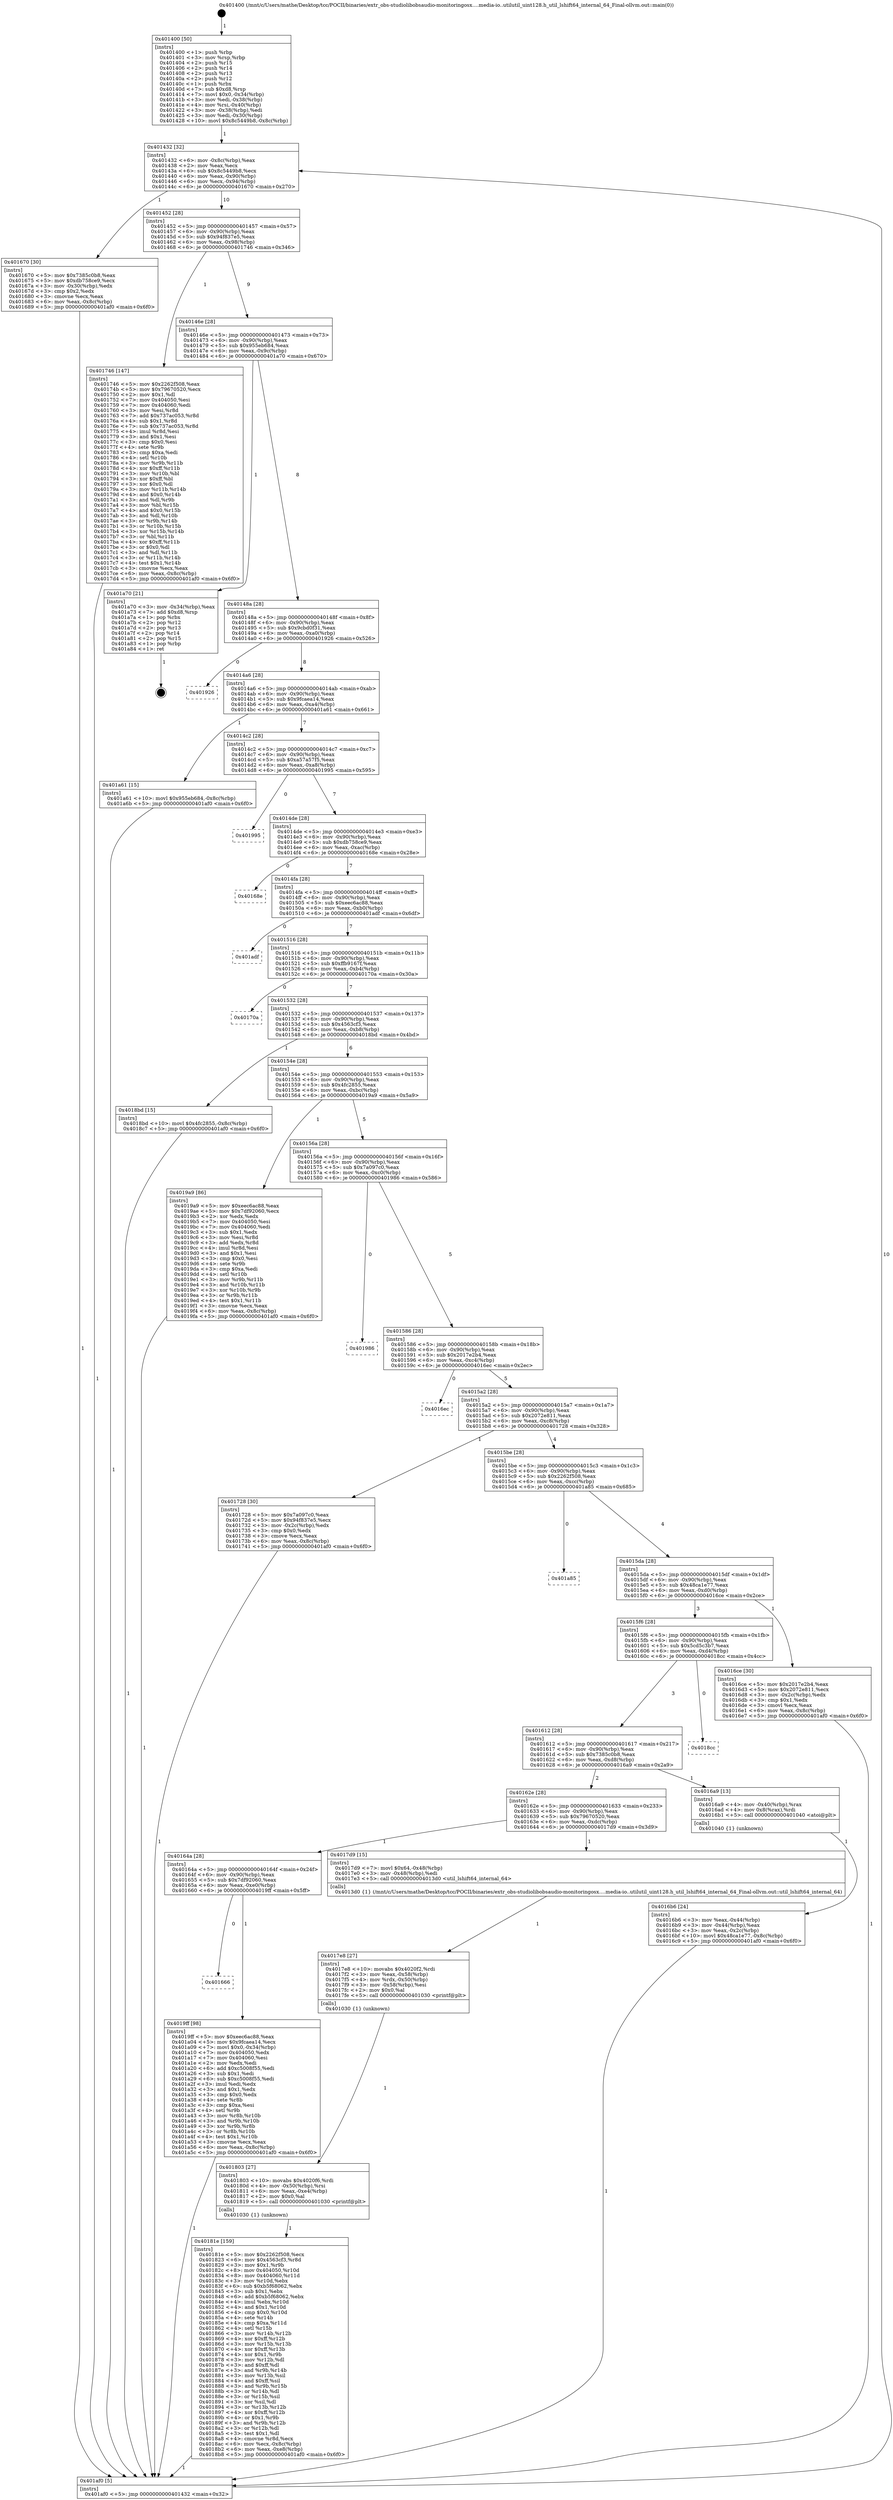 digraph "0x401400" {
  label = "0x401400 (/mnt/c/Users/mathe/Desktop/tcc/POCII/binaries/extr_obs-studiolibobsaudio-monitoringosx....media-io..utilutil_uint128.h_util_lshift64_internal_64_Final-ollvm.out::main(0))"
  labelloc = "t"
  node[shape=record]

  Entry [label="",width=0.3,height=0.3,shape=circle,fillcolor=black,style=filled]
  "0x401432" [label="{
     0x401432 [32]\l
     | [instrs]\l
     &nbsp;&nbsp;0x401432 \<+6\>: mov -0x8c(%rbp),%eax\l
     &nbsp;&nbsp;0x401438 \<+2\>: mov %eax,%ecx\l
     &nbsp;&nbsp;0x40143a \<+6\>: sub $0x8c5449b8,%ecx\l
     &nbsp;&nbsp;0x401440 \<+6\>: mov %eax,-0x90(%rbp)\l
     &nbsp;&nbsp;0x401446 \<+6\>: mov %ecx,-0x94(%rbp)\l
     &nbsp;&nbsp;0x40144c \<+6\>: je 0000000000401670 \<main+0x270\>\l
  }"]
  "0x401670" [label="{
     0x401670 [30]\l
     | [instrs]\l
     &nbsp;&nbsp;0x401670 \<+5\>: mov $0x7385c0b8,%eax\l
     &nbsp;&nbsp;0x401675 \<+5\>: mov $0xdb758ce9,%ecx\l
     &nbsp;&nbsp;0x40167a \<+3\>: mov -0x30(%rbp),%edx\l
     &nbsp;&nbsp;0x40167d \<+3\>: cmp $0x2,%edx\l
     &nbsp;&nbsp;0x401680 \<+3\>: cmovne %ecx,%eax\l
     &nbsp;&nbsp;0x401683 \<+6\>: mov %eax,-0x8c(%rbp)\l
     &nbsp;&nbsp;0x401689 \<+5\>: jmp 0000000000401af0 \<main+0x6f0\>\l
  }"]
  "0x401452" [label="{
     0x401452 [28]\l
     | [instrs]\l
     &nbsp;&nbsp;0x401452 \<+5\>: jmp 0000000000401457 \<main+0x57\>\l
     &nbsp;&nbsp;0x401457 \<+6\>: mov -0x90(%rbp),%eax\l
     &nbsp;&nbsp;0x40145d \<+5\>: sub $0x94f837e5,%eax\l
     &nbsp;&nbsp;0x401462 \<+6\>: mov %eax,-0x98(%rbp)\l
     &nbsp;&nbsp;0x401468 \<+6\>: je 0000000000401746 \<main+0x346\>\l
  }"]
  "0x401af0" [label="{
     0x401af0 [5]\l
     | [instrs]\l
     &nbsp;&nbsp;0x401af0 \<+5\>: jmp 0000000000401432 \<main+0x32\>\l
  }"]
  "0x401400" [label="{
     0x401400 [50]\l
     | [instrs]\l
     &nbsp;&nbsp;0x401400 \<+1\>: push %rbp\l
     &nbsp;&nbsp;0x401401 \<+3\>: mov %rsp,%rbp\l
     &nbsp;&nbsp;0x401404 \<+2\>: push %r15\l
     &nbsp;&nbsp;0x401406 \<+2\>: push %r14\l
     &nbsp;&nbsp;0x401408 \<+2\>: push %r13\l
     &nbsp;&nbsp;0x40140a \<+2\>: push %r12\l
     &nbsp;&nbsp;0x40140c \<+1\>: push %rbx\l
     &nbsp;&nbsp;0x40140d \<+7\>: sub $0xd8,%rsp\l
     &nbsp;&nbsp;0x401414 \<+7\>: movl $0x0,-0x34(%rbp)\l
     &nbsp;&nbsp;0x40141b \<+3\>: mov %edi,-0x38(%rbp)\l
     &nbsp;&nbsp;0x40141e \<+4\>: mov %rsi,-0x40(%rbp)\l
     &nbsp;&nbsp;0x401422 \<+3\>: mov -0x38(%rbp),%edi\l
     &nbsp;&nbsp;0x401425 \<+3\>: mov %edi,-0x30(%rbp)\l
     &nbsp;&nbsp;0x401428 \<+10\>: movl $0x8c5449b8,-0x8c(%rbp)\l
  }"]
  Exit [label="",width=0.3,height=0.3,shape=circle,fillcolor=black,style=filled,peripheries=2]
  "0x401746" [label="{
     0x401746 [147]\l
     | [instrs]\l
     &nbsp;&nbsp;0x401746 \<+5\>: mov $0x2262f508,%eax\l
     &nbsp;&nbsp;0x40174b \<+5\>: mov $0x79670520,%ecx\l
     &nbsp;&nbsp;0x401750 \<+2\>: mov $0x1,%dl\l
     &nbsp;&nbsp;0x401752 \<+7\>: mov 0x404050,%esi\l
     &nbsp;&nbsp;0x401759 \<+7\>: mov 0x404060,%edi\l
     &nbsp;&nbsp;0x401760 \<+3\>: mov %esi,%r8d\l
     &nbsp;&nbsp;0x401763 \<+7\>: add $0x737ac053,%r8d\l
     &nbsp;&nbsp;0x40176a \<+4\>: sub $0x1,%r8d\l
     &nbsp;&nbsp;0x40176e \<+7\>: sub $0x737ac053,%r8d\l
     &nbsp;&nbsp;0x401775 \<+4\>: imul %r8d,%esi\l
     &nbsp;&nbsp;0x401779 \<+3\>: and $0x1,%esi\l
     &nbsp;&nbsp;0x40177c \<+3\>: cmp $0x0,%esi\l
     &nbsp;&nbsp;0x40177f \<+4\>: sete %r9b\l
     &nbsp;&nbsp;0x401783 \<+3\>: cmp $0xa,%edi\l
     &nbsp;&nbsp;0x401786 \<+4\>: setl %r10b\l
     &nbsp;&nbsp;0x40178a \<+3\>: mov %r9b,%r11b\l
     &nbsp;&nbsp;0x40178d \<+4\>: xor $0xff,%r11b\l
     &nbsp;&nbsp;0x401791 \<+3\>: mov %r10b,%bl\l
     &nbsp;&nbsp;0x401794 \<+3\>: xor $0xff,%bl\l
     &nbsp;&nbsp;0x401797 \<+3\>: xor $0x0,%dl\l
     &nbsp;&nbsp;0x40179a \<+3\>: mov %r11b,%r14b\l
     &nbsp;&nbsp;0x40179d \<+4\>: and $0x0,%r14b\l
     &nbsp;&nbsp;0x4017a1 \<+3\>: and %dl,%r9b\l
     &nbsp;&nbsp;0x4017a4 \<+3\>: mov %bl,%r15b\l
     &nbsp;&nbsp;0x4017a7 \<+4\>: and $0x0,%r15b\l
     &nbsp;&nbsp;0x4017ab \<+3\>: and %dl,%r10b\l
     &nbsp;&nbsp;0x4017ae \<+3\>: or %r9b,%r14b\l
     &nbsp;&nbsp;0x4017b1 \<+3\>: or %r10b,%r15b\l
     &nbsp;&nbsp;0x4017b4 \<+3\>: xor %r15b,%r14b\l
     &nbsp;&nbsp;0x4017b7 \<+3\>: or %bl,%r11b\l
     &nbsp;&nbsp;0x4017ba \<+4\>: xor $0xff,%r11b\l
     &nbsp;&nbsp;0x4017be \<+3\>: or $0x0,%dl\l
     &nbsp;&nbsp;0x4017c1 \<+3\>: and %dl,%r11b\l
     &nbsp;&nbsp;0x4017c4 \<+3\>: or %r11b,%r14b\l
     &nbsp;&nbsp;0x4017c7 \<+4\>: test $0x1,%r14b\l
     &nbsp;&nbsp;0x4017cb \<+3\>: cmovne %ecx,%eax\l
     &nbsp;&nbsp;0x4017ce \<+6\>: mov %eax,-0x8c(%rbp)\l
     &nbsp;&nbsp;0x4017d4 \<+5\>: jmp 0000000000401af0 \<main+0x6f0\>\l
  }"]
  "0x40146e" [label="{
     0x40146e [28]\l
     | [instrs]\l
     &nbsp;&nbsp;0x40146e \<+5\>: jmp 0000000000401473 \<main+0x73\>\l
     &nbsp;&nbsp;0x401473 \<+6\>: mov -0x90(%rbp),%eax\l
     &nbsp;&nbsp;0x401479 \<+5\>: sub $0x955eb684,%eax\l
     &nbsp;&nbsp;0x40147e \<+6\>: mov %eax,-0x9c(%rbp)\l
     &nbsp;&nbsp;0x401484 \<+6\>: je 0000000000401a70 \<main+0x670\>\l
  }"]
  "0x401666" [label="{
     0x401666\l
  }", style=dashed]
  "0x401a70" [label="{
     0x401a70 [21]\l
     | [instrs]\l
     &nbsp;&nbsp;0x401a70 \<+3\>: mov -0x34(%rbp),%eax\l
     &nbsp;&nbsp;0x401a73 \<+7\>: add $0xd8,%rsp\l
     &nbsp;&nbsp;0x401a7a \<+1\>: pop %rbx\l
     &nbsp;&nbsp;0x401a7b \<+2\>: pop %r12\l
     &nbsp;&nbsp;0x401a7d \<+2\>: pop %r13\l
     &nbsp;&nbsp;0x401a7f \<+2\>: pop %r14\l
     &nbsp;&nbsp;0x401a81 \<+2\>: pop %r15\l
     &nbsp;&nbsp;0x401a83 \<+1\>: pop %rbp\l
     &nbsp;&nbsp;0x401a84 \<+1\>: ret\l
  }"]
  "0x40148a" [label="{
     0x40148a [28]\l
     | [instrs]\l
     &nbsp;&nbsp;0x40148a \<+5\>: jmp 000000000040148f \<main+0x8f\>\l
     &nbsp;&nbsp;0x40148f \<+6\>: mov -0x90(%rbp),%eax\l
     &nbsp;&nbsp;0x401495 \<+5\>: sub $0x9cbd0f31,%eax\l
     &nbsp;&nbsp;0x40149a \<+6\>: mov %eax,-0xa0(%rbp)\l
     &nbsp;&nbsp;0x4014a0 \<+6\>: je 0000000000401926 \<main+0x526\>\l
  }"]
  "0x4019ff" [label="{
     0x4019ff [98]\l
     | [instrs]\l
     &nbsp;&nbsp;0x4019ff \<+5\>: mov $0xeec6ac88,%eax\l
     &nbsp;&nbsp;0x401a04 \<+5\>: mov $0x9fcaea14,%ecx\l
     &nbsp;&nbsp;0x401a09 \<+7\>: movl $0x0,-0x34(%rbp)\l
     &nbsp;&nbsp;0x401a10 \<+7\>: mov 0x404050,%edx\l
     &nbsp;&nbsp;0x401a17 \<+7\>: mov 0x404060,%esi\l
     &nbsp;&nbsp;0x401a1e \<+2\>: mov %edx,%edi\l
     &nbsp;&nbsp;0x401a20 \<+6\>: add $0xc5008f55,%edi\l
     &nbsp;&nbsp;0x401a26 \<+3\>: sub $0x1,%edi\l
     &nbsp;&nbsp;0x401a29 \<+6\>: sub $0xc5008f55,%edi\l
     &nbsp;&nbsp;0x401a2f \<+3\>: imul %edi,%edx\l
     &nbsp;&nbsp;0x401a32 \<+3\>: and $0x1,%edx\l
     &nbsp;&nbsp;0x401a35 \<+3\>: cmp $0x0,%edx\l
     &nbsp;&nbsp;0x401a38 \<+4\>: sete %r8b\l
     &nbsp;&nbsp;0x401a3c \<+3\>: cmp $0xa,%esi\l
     &nbsp;&nbsp;0x401a3f \<+4\>: setl %r9b\l
     &nbsp;&nbsp;0x401a43 \<+3\>: mov %r8b,%r10b\l
     &nbsp;&nbsp;0x401a46 \<+3\>: and %r9b,%r10b\l
     &nbsp;&nbsp;0x401a49 \<+3\>: xor %r9b,%r8b\l
     &nbsp;&nbsp;0x401a4c \<+3\>: or %r8b,%r10b\l
     &nbsp;&nbsp;0x401a4f \<+4\>: test $0x1,%r10b\l
     &nbsp;&nbsp;0x401a53 \<+3\>: cmovne %ecx,%eax\l
     &nbsp;&nbsp;0x401a56 \<+6\>: mov %eax,-0x8c(%rbp)\l
     &nbsp;&nbsp;0x401a5c \<+5\>: jmp 0000000000401af0 \<main+0x6f0\>\l
  }"]
  "0x401926" [label="{
     0x401926\l
  }", style=dashed]
  "0x4014a6" [label="{
     0x4014a6 [28]\l
     | [instrs]\l
     &nbsp;&nbsp;0x4014a6 \<+5\>: jmp 00000000004014ab \<main+0xab\>\l
     &nbsp;&nbsp;0x4014ab \<+6\>: mov -0x90(%rbp),%eax\l
     &nbsp;&nbsp;0x4014b1 \<+5\>: sub $0x9fcaea14,%eax\l
     &nbsp;&nbsp;0x4014b6 \<+6\>: mov %eax,-0xa4(%rbp)\l
     &nbsp;&nbsp;0x4014bc \<+6\>: je 0000000000401a61 \<main+0x661\>\l
  }"]
  "0x40181e" [label="{
     0x40181e [159]\l
     | [instrs]\l
     &nbsp;&nbsp;0x40181e \<+5\>: mov $0x2262f508,%ecx\l
     &nbsp;&nbsp;0x401823 \<+6\>: mov $0x4563cf3,%r8d\l
     &nbsp;&nbsp;0x401829 \<+3\>: mov $0x1,%r9b\l
     &nbsp;&nbsp;0x40182c \<+8\>: mov 0x404050,%r10d\l
     &nbsp;&nbsp;0x401834 \<+8\>: mov 0x404060,%r11d\l
     &nbsp;&nbsp;0x40183c \<+3\>: mov %r10d,%ebx\l
     &nbsp;&nbsp;0x40183f \<+6\>: sub $0xb5f68062,%ebx\l
     &nbsp;&nbsp;0x401845 \<+3\>: sub $0x1,%ebx\l
     &nbsp;&nbsp;0x401848 \<+6\>: add $0xb5f68062,%ebx\l
     &nbsp;&nbsp;0x40184e \<+4\>: imul %ebx,%r10d\l
     &nbsp;&nbsp;0x401852 \<+4\>: and $0x1,%r10d\l
     &nbsp;&nbsp;0x401856 \<+4\>: cmp $0x0,%r10d\l
     &nbsp;&nbsp;0x40185a \<+4\>: sete %r14b\l
     &nbsp;&nbsp;0x40185e \<+4\>: cmp $0xa,%r11d\l
     &nbsp;&nbsp;0x401862 \<+4\>: setl %r15b\l
     &nbsp;&nbsp;0x401866 \<+3\>: mov %r14b,%r12b\l
     &nbsp;&nbsp;0x401869 \<+4\>: xor $0xff,%r12b\l
     &nbsp;&nbsp;0x40186d \<+3\>: mov %r15b,%r13b\l
     &nbsp;&nbsp;0x401870 \<+4\>: xor $0xff,%r13b\l
     &nbsp;&nbsp;0x401874 \<+4\>: xor $0x1,%r9b\l
     &nbsp;&nbsp;0x401878 \<+3\>: mov %r12b,%dl\l
     &nbsp;&nbsp;0x40187b \<+3\>: and $0xff,%dl\l
     &nbsp;&nbsp;0x40187e \<+3\>: and %r9b,%r14b\l
     &nbsp;&nbsp;0x401881 \<+3\>: mov %r13b,%sil\l
     &nbsp;&nbsp;0x401884 \<+4\>: and $0xff,%sil\l
     &nbsp;&nbsp;0x401888 \<+3\>: and %r9b,%r15b\l
     &nbsp;&nbsp;0x40188b \<+3\>: or %r14b,%dl\l
     &nbsp;&nbsp;0x40188e \<+3\>: or %r15b,%sil\l
     &nbsp;&nbsp;0x401891 \<+3\>: xor %sil,%dl\l
     &nbsp;&nbsp;0x401894 \<+3\>: or %r13b,%r12b\l
     &nbsp;&nbsp;0x401897 \<+4\>: xor $0xff,%r12b\l
     &nbsp;&nbsp;0x40189b \<+4\>: or $0x1,%r9b\l
     &nbsp;&nbsp;0x40189f \<+3\>: and %r9b,%r12b\l
     &nbsp;&nbsp;0x4018a2 \<+3\>: or %r12b,%dl\l
     &nbsp;&nbsp;0x4018a5 \<+3\>: test $0x1,%dl\l
     &nbsp;&nbsp;0x4018a8 \<+4\>: cmovne %r8d,%ecx\l
     &nbsp;&nbsp;0x4018ac \<+6\>: mov %ecx,-0x8c(%rbp)\l
     &nbsp;&nbsp;0x4018b2 \<+6\>: mov %eax,-0xe8(%rbp)\l
     &nbsp;&nbsp;0x4018b8 \<+5\>: jmp 0000000000401af0 \<main+0x6f0\>\l
  }"]
  "0x401a61" [label="{
     0x401a61 [15]\l
     | [instrs]\l
     &nbsp;&nbsp;0x401a61 \<+10\>: movl $0x955eb684,-0x8c(%rbp)\l
     &nbsp;&nbsp;0x401a6b \<+5\>: jmp 0000000000401af0 \<main+0x6f0\>\l
  }"]
  "0x4014c2" [label="{
     0x4014c2 [28]\l
     | [instrs]\l
     &nbsp;&nbsp;0x4014c2 \<+5\>: jmp 00000000004014c7 \<main+0xc7\>\l
     &nbsp;&nbsp;0x4014c7 \<+6\>: mov -0x90(%rbp),%eax\l
     &nbsp;&nbsp;0x4014cd \<+5\>: sub $0xa57a57f5,%eax\l
     &nbsp;&nbsp;0x4014d2 \<+6\>: mov %eax,-0xa8(%rbp)\l
     &nbsp;&nbsp;0x4014d8 \<+6\>: je 0000000000401995 \<main+0x595\>\l
  }"]
  "0x401803" [label="{
     0x401803 [27]\l
     | [instrs]\l
     &nbsp;&nbsp;0x401803 \<+10\>: movabs $0x4020f6,%rdi\l
     &nbsp;&nbsp;0x40180d \<+4\>: mov -0x50(%rbp),%rsi\l
     &nbsp;&nbsp;0x401811 \<+6\>: mov %eax,-0xe4(%rbp)\l
     &nbsp;&nbsp;0x401817 \<+2\>: mov $0x0,%al\l
     &nbsp;&nbsp;0x401819 \<+5\>: call 0000000000401030 \<printf@plt\>\l
     | [calls]\l
     &nbsp;&nbsp;0x401030 \{1\} (unknown)\l
  }"]
  "0x401995" [label="{
     0x401995\l
  }", style=dashed]
  "0x4014de" [label="{
     0x4014de [28]\l
     | [instrs]\l
     &nbsp;&nbsp;0x4014de \<+5\>: jmp 00000000004014e3 \<main+0xe3\>\l
     &nbsp;&nbsp;0x4014e3 \<+6\>: mov -0x90(%rbp),%eax\l
     &nbsp;&nbsp;0x4014e9 \<+5\>: sub $0xdb758ce9,%eax\l
     &nbsp;&nbsp;0x4014ee \<+6\>: mov %eax,-0xac(%rbp)\l
     &nbsp;&nbsp;0x4014f4 \<+6\>: je 000000000040168e \<main+0x28e\>\l
  }"]
  "0x4017e8" [label="{
     0x4017e8 [27]\l
     | [instrs]\l
     &nbsp;&nbsp;0x4017e8 \<+10\>: movabs $0x4020f2,%rdi\l
     &nbsp;&nbsp;0x4017f2 \<+3\>: mov %eax,-0x58(%rbp)\l
     &nbsp;&nbsp;0x4017f5 \<+4\>: mov %rdx,-0x50(%rbp)\l
     &nbsp;&nbsp;0x4017f9 \<+3\>: mov -0x58(%rbp),%esi\l
     &nbsp;&nbsp;0x4017fc \<+2\>: mov $0x0,%al\l
     &nbsp;&nbsp;0x4017fe \<+5\>: call 0000000000401030 \<printf@plt\>\l
     | [calls]\l
     &nbsp;&nbsp;0x401030 \{1\} (unknown)\l
  }"]
  "0x40168e" [label="{
     0x40168e\l
  }", style=dashed]
  "0x4014fa" [label="{
     0x4014fa [28]\l
     | [instrs]\l
     &nbsp;&nbsp;0x4014fa \<+5\>: jmp 00000000004014ff \<main+0xff\>\l
     &nbsp;&nbsp;0x4014ff \<+6\>: mov -0x90(%rbp),%eax\l
     &nbsp;&nbsp;0x401505 \<+5\>: sub $0xeec6ac88,%eax\l
     &nbsp;&nbsp;0x40150a \<+6\>: mov %eax,-0xb0(%rbp)\l
     &nbsp;&nbsp;0x401510 \<+6\>: je 0000000000401adf \<main+0x6df\>\l
  }"]
  "0x40164a" [label="{
     0x40164a [28]\l
     | [instrs]\l
     &nbsp;&nbsp;0x40164a \<+5\>: jmp 000000000040164f \<main+0x24f\>\l
     &nbsp;&nbsp;0x40164f \<+6\>: mov -0x90(%rbp),%eax\l
     &nbsp;&nbsp;0x401655 \<+5\>: sub $0x7df92060,%eax\l
     &nbsp;&nbsp;0x40165a \<+6\>: mov %eax,-0xe0(%rbp)\l
     &nbsp;&nbsp;0x401660 \<+6\>: je 00000000004019ff \<main+0x5ff\>\l
  }"]
  "0x401adf" [label="{
     0x401adf\l
  }", style=dashed]
  "0x401516" [label="{
     0x401516 [28]\l
     | [instrs]\l
     &nbsp;&nbsp;0x401516 \<+5\>: jmp 000000000040151b \<main+0x11b\>\l
     &nbsp;&nbsp;0x40151b \<+6\>: mov -0x90(%rbp),%eax\l
     &nbsp;&nbsp;0x401521 \<+5\>: sub $0xffb9167f,%eax\l
     &nbsp;&nbsp;0x401526 \<+6\>: mov %eax,-0xb4(%rbp)\l
     &nbsp;&nbsp;0x40152c \<+6\>: je 000000000040170a \<main+0x30a\>\l
  }"]
  "0x4017d9" [label="{
     0x4017d9 [15]\l
     | [instrs]\l
     &nbsp;&nbsp;0x4017d9 \<+7\>: movl $0x64,-0x48(%rbp)\l
     &nbsp;&nbsp;0x4017e0 \<+3\>: mov -0x48(%rbp),%edi\l
     &nbsp;&nbsp;0x4017e3 \<+5\>: call 00000000004013d0 \<util_lshift64_internal_64\>\l
     | [calls]\l
     &nbsp;&nbsp;0x4013d0 \{1\} (/mnt/c/Users/mathe/Desktop/tcc/POCII/binaries/extr_obs-studiolibobsaudio-monitoringosx....media-io..utilutil_uint128.h_util_lshift64_internal_64_Final-ollvm.out::util_lshift64_internal_64)\l
  }"]
  "0x40170a" [label="{
     0x40170a\l
  }", style=dashed]
  "0x401532" [label="{
     0x401532 [28]\l
     | [instrs]\l
     &nbsp;&nbsp;0x401532 \<+5\>: jmp 0000000000401537 \<main+0x137\>\l
     &nbsp;&nbsp;0x401537 \<+6\>: mov -0x90(%rbp),%eax\l
     &nbsp;&nbsp;0x40153d \<+5\>: sub $0x4563cf3,%eax\l
     &nbsp;&nbsp;0x401542 \<+6\>: mov %eax,-0xb8(%rbp)\l
     &nbsp;&nbsp;0x401548 \<+6\>: je 00000000004018bd \<main+0x4bd\>\l
  }"]
  "0x4016b6" [label="{
     0x4016b6 [24]\l
     | [instrs]\l
     &nbsp;&nbsp;0x4016b6 \<+3\>: mov %eax,-0x44(%rbp)\l
     &nbsp;&nbsp;0x4016b9 \<+3\>: mov -0x44(%rbp),%eax\l
     &nbsp;&nbsp;0x4016bc \<+3\>: mov %eax,-0x2c(%rbp)\l
     &nbsp;&nbsp;0x4016bf \<+10\>: movl $0x48ca1e77,-0x8c(%rbp)\l
     &nbsp;&nbsp;0x4016c9 \<+5\>: jmp 0000000000401af0 \<main+0x6f0\>\l
  }"]
  "0x4018bd" [label="{
     0x4018bd [15]\l
     | [instrs]\l
     &nbsp;&nbsp;0x4018bd \<+10\>: movl $0x4fc2855,-0x8c(%rbp)\l
     &nbsp;&nbsp;0x4018c7 \<+5\>: jmp 0000000000401af0 \<main+0x6f0\>\l
  }"]
  "0x40154e" [label="{
     0x40154e [28]\l
     | [instrs]\l
     &nbsp;&nbsp;0x40154e \<+5\>: jmp 0000000000401553 \<main+0x153\>\l
     &nbsp;&nbsp;0x401553 \<+6\>: mov -0x90(%rbp),%eax\l
     &nbsp;&nbsp;0x401559 \<+5\>: sub $0x4fc2855,%eax\l
     &nbsp;&nbsp;0x40155e \<+6\>: mov %eax,-0xbc(%rbp)\l
     &nbsp;&nbsp;0x401564 \<+6\>: je 00000000004019a9 \<main+0x5a9\>\l
  }"]
  "0x40162e" [label="{
     0x40162e [28]\l
     | [instrs]\l
     &nbsp;&nbsp;0x40162e \<+5\>: jmp 0000000000401633 \<main+0x233\>\l
     &nbsp;&nbsp;0x401633 \<+6\>: mov -0x90(%rbp),%eax\l
     &nbsp;&nbsp;0x401639 \<+5\>: sub $0x79670520,%eax\l
     &nbsp;&nbsp;0x40163e \<+6\>: mov %eax,-0xdc(%rbp)\l
     &nbsp;&nbsp;0x401644 \<+6\>: je 00000000004017d9 \<main+0x3d9\>\l
  }"]
  "0x4019a9" [label="{
     0x4019a9 [86]\l
     | [instrs]\l
     &nbsp;&nbsp;0x4019a9 \<+5\>: mov $0xeec6ac88,%eax\l
     &nbsp;&nbsp;0x4019ae \<+5\>: mov $0x7df92060,%ecx\l
     &nbsp;&nbsp;0x4019b3 \<+2\>: xor %edx,%edx\l
     &nbsp;&nbsp;0x4019b5 \<+7\>: mov 0x404050,%esi\l
     &nbsp;&nbsp;0x4019bc \<+7\>: mov 0x404060,%edi\l
     &nbsp;&nbsp;0x4019c3 \<+3\>: sub $0x1,%edx\l
     &nbsp;&nbsp;0x4019c6 \<+3\>: mov %esi,%r8d\l
     &nbsp;&nbsp;0x4019c9 \<+3\>: add %edx,%r8d\l
     &nbsp;&nbsp;0x4019cc \<+4\>: imul %r8d,%esi\l
     &nbsp;&nbsp;0x4019d0 \<+3\>: and $0x1,%esi\l
     &nbsp;&nbsp;0x4019d3 \<+3\>: cmp $0x0,%esi\l
     &nbsp;&nbsp;0x4019d6 \<+4\>: sete %r9b\l
     &nbsp;&nbsp;0x4019da \<+3\>: cmp $0xa,%edi\l
     &nbsp;&nbsp;0x4019dd \<+4\>: setl %r10b\l
     &nbsp;&nbsp;0x4019e1 \<+3\>: mov %r9b,%r11b\l
     &nbsp;&nbsp;0x4019e4 \<+3\>: and %r10b,%r11b\l
     &nbsp;&nbsp;0x4019e7 \<+3\>: xor %r10b,%r9b\l
     &nbsp;&nbsp;0x4019ea \<+3\>: or %r9b,%r11b\l
     &nbsp;&nbsp;0x4019ed \<+4\>: test $0x1,%r11b\l
     &nbsp;&nbsp;0x4019f1 \<+3\>: cmovne %ecx,%eax\l
     &nbsp;&nbsp;0x4019f4 \<+6\>: mov %eax,-0x8c(%rbp)\l
     &nbsp;&nbsp;0x4019fa \<+5\>: jmp 0000000000401af0 \<main+0x6f0\>\l
  }"]
  "0x40156a" [label="{
     0x40156a [28]\l
     | [instrs]\l
     &nbsp;&nbsp;0x40156a \<+5\>: jmp 000000000040156f \<main+0x16f\>\l
     &nbsp;&nbsp;0x40156f \<+6\>: mov -0x90(%rbp),%eax\l
     &nbsp;&nbsp;0x401575 \<+5\>: sub $0x7a097c0,%eax\l
     &nbsp;&nbsp;0x40157a \<+6\>: mov %eax,-0xc0(%rbp)\l
     &nbsp;&nbsp;0x401580 \<+6\>: je 0000000000401986 \<main+0x586\>\l
  }"]
  "0x4016a9" [label="{
     0x4016a9 [13]\l
     | [instrs]\l
     &nbsp;&nbsp;0x4016a9 \<+4\>: mov -0x40(%rbp),%rax\l
     &nbsp;&nbsp;0x4016ad \<+4\>: mov 0x8(%rax),%rdi\l
     &nbsp;&nbsp;0x4016b1 \<+5\>: call 0000000000401040 \<atoi@plt\>\l
     | [calls]\l
     &nbsp;&nbsp;0x401040 \{1\} (unknown)\l
  }"]
  "0x401986" [label="{
     0x401986\l
  }", style=dashed]
  "0x401586" [label="{
     0x401586 [28]\l
     | [instrs]\l
     &nbsp;&nbsp;0x401586 \<+5\>: jmp 000000000040158b \<main+0x18b\>\l
     &nbsp;&nbsp;0x40158b \<+6\>: mov -0x90(%rbp),%eax\l
     &nbsp;&nbsp;0x401591 \<+5\>: sub $0x2017e2b4,%eax\l
     &nbsp;&nbsp;0x401596 \<+6\>: mov %eax,-0xc4(%rbp)\l
     &nbsp;&nbsp;0x40159c \<+6\>: je 00000000004016ec \<main+0x2ec\>\l
  }"]
  "0x401612" [label="{
     0x401612 [28]\l
     | [instrs]\l
     &nbsp;&nbsp;0x401612 \<+5\>: jmp 0000000000401617 \<main+0x217\>\l
     &nbsp;&nbsp;0x401617 \<+6\>: mov -0x90(%rbp),%eax\l
     &nbsp;&nbsp;0x40161d \<+5\>: sub $0x7385c0b8,%eax\l
     &nbsp;&nbsp;0x401622 \<+6\>: mov %eax,-0xd8(%rbp)\l
     &nbsp;&nbsp;0x401628 \<+6\>: je 00000000004016a9 \<main+0x2a9\>\l
  }"]
  "0x4016ec" [label="{
     0x4016ec\l
  }", style=dashed]
  "0x4015a2" [label="{
     0x4015a2 [28]\l
     | [instrs]\l
     &nbsp;&nbsp;0x4015a2 \<+5\>: jmp 00000000004015a7 \<main+0x1a7\>\l
     &nbsp;&nbsp;0x4015a7 \<+6\>: mov -0x90(%rbp),%eax\l
     &nbsp;&nbsp;0x4015ad \<+5\>: sub $0x2072e811,%eax\l
     &nbsp;&nbsp;0x4015b2 \<+6\>: mov %eax,-0xc8(%rbp)\l
     &nbsp;&nbsp;0x4015b8 \<+6\>: je 0000000000401728 \<main+0x328\>\l
  }"]
  "0x4018cc" [label="{
     0x4018cc\l
  }", style=dashed]
  "0x401728" [label="{
     0x401728 [30]\l
     | [instrs]\l
     &nbsp;&nbsp;0x401728 \<+5\>: mov $0x7a097c0,%eax\l
     &nbsp;&nbsp;0x40172d \<+5\>: mov $0x94f837e5,%ecx\l
     &nbsp;&nbsp;0x401732 \<+3\>: mov -0x2c(%rbp),%edx\l
     &nbsp;&nbsp;0x401735 \<+3\>: cmp $0x0,%edx\l
     &nbsp;&nbsp;0x401738 \<+3\>: cmove %ecx,%eax\l
     &nbsp;&nbsp;0x40173b \<+6\>: mov %eax,-0x8c(%rbp)\l
     &nbsp;&nbsp;0x401741 \<+5\>: jmp 0000000000401af0 \<main+0x6f0\>\l
  }"]
  "0x4015be" [label="{
     0x4015be [28]\l
     | [instrs]\l
     &nbsp;&nbsp;0x4015be \<+5\>: jmp 00000000004015c3 \<main+0x1c3\>\l
     &nbsp;&nbsp;0x4015c3 \<+6\>: mov -0x90(%rbp),%eax\l
     &nbsp;&nbsp;0x4015c9 \<+5\>: sub $0x2262f508,%eax\l
     &nbsp;&nbsp;0x4015ce \<+6\>: mov %eax,-0xcc(%rbp)\l
     &nbsp;&nbsp;0x4015d4 \<+6\>: je 0000000000401a85 \<main+0x685\>\l
  }"]
  "0x4015f6" [label="{
     0x4015f6 [28]\l
     | [instrs]\l
     &nbsp;&nbsp;0x4015f6 \<+5\>: jmp 00000000004015fb \<main+0x1fb\>\l
     &nbsp;&nbsp;0x4015fb \<+6\>: mov -0x90(%rbp),%eax\l
     &nbsp;&nbsp;0x401601 \<+5\>: sub $0x5cd5c3b7,%eax\l
     &nbsp;&nbsp;0x401606 \<+6\>: mov %eax,-0xd4(%rbp)\l
     &nbsp;&nbsp;0x40160c \<+6\>: je 00000000004018cc \<main+0x4cc\>\l
  }"]
  "0x401a85" [label="{
     0x401a85\l
  }", style=dashed]
  "0x4015da" [label="{
     0x4015da [28]\l
     | [instrs]\l
     &nbsp;&nbsp;0x4015da \<+5\>: jmp 00000000004015df \<main+0x1df\>\l
     &nbsp;&nbsp;0x4015df \<+6\>: mov -0x90(%rbp),%eax\l
     &nbsp;&nbsp;0x4015e5 \<+5\>: sub $0x48ca1e77,%eax\l
     &nbsp;&nbsp;0x4015ea \<+6\>: mov %eax,-0xd0(%rbp)\l
     &nbsp;&nbsp;0x4015f0 \<+6\>: je 00000000004016ce \<main+0x2ce\>\l
  }"]
  "0x4016ce" [label="{
     0x4016ce [30]\l
     | [instrs]\l
     &nbsp;&nbsp;0x4016ce \<+5\>: mov $0x2017e2b4,%eax\l
     &nbsp;&nbsp;0x4016d3 \<+5\>: mov $0x2072e811,%ecx\l
     &nbsp;&nbsp;0x4016d8 \<+3\>: mov -0x2c(%rbp),%edx\l
     &nbsp;&nbsp;0x4016db \<+3\>: cmp $0x1,%edx\l
     &nbsp;&nbsp;0x4016de \<+3\>: cmovl %ecx,%eax\l
     &nbsp;&nbsp;0x4016e1 \<+6\>: mov %eax,-0x8c(%rbp)\l
     &nbsp;&nbsp;0x4016e7 \<+5\>: jmp 0000000000401af0 \<main+0x6f0\>\l
  }"]
  Entry -> "0x401400" [label=" 1"]
  "0x401432" -> "0x401670" [label=" 1"]
  "0x401432" -> "0x401452" [label=" 10"]
  "0x401670" -> "0x401af0" [label=" 1"]
  "0x401400" -> "0x401432" [label=" 1"]
  "0x401af0" -> "0x401432" [label=" 10"]
  "0x401a70" -> Exit [label=" 1"]
  "0x401452" -> "0x401746" [label=" 1"]
  "0x401452" -> "0x40146e" [label=" 9"]
  "0x401a61" -> "0x401af0" [label=" 1"]
  "0x40146e" -> "0x401a70" [label=" 1"]
  "0x40146e" -> "0x40148a" [label=" 8"]
  "0x4019ff" -> "0x401af0" [label=" 1"]
  "0x40148a" -> "0x401926" [label=" 0"]
  "0x40148a" -> "0x4014a6" [label=" 8"]
  "0x40164a" -> "0x401666" [label=" 0"]
  "0x4014a6" -> "0x401a61" [label=" 1"]
  "0x4014a6" -> "0x4014c2" [label=" 7"]
  "0x40164a" -> "0x4019ff" [label=" 1"]
  "0x4014c2" -> "0x401995" [label=" 0"]
  "0x4014c2" -> "0x4014de" [label=" 7"]
  "0x4019a9" -> "0x401af0" [label=" 1"]
  "0x4014de" -> "0x40168e" [label=" 0"]
  "0x4014de" -> "0x4014fa" [label=" 7"]
  "0x4018bd" -> "0x401af0" [label=" 1"]
  "0x4014fa" -> "0x401adf" [label=" 0"]
  "0x4014fa" -> "0x401516" [label=" 7"]
  "0x40181e" -> "0x401af0" [label=" 1"]
  "0x401516" -> "0x40170a" [label=" 0"]
  "0x401516" -> "0x401532" [label=" 7"]
  "0x401803" -> "0x40181e" [label=" 1"]
  "0x401532" -> "0x4018bd" [label=" 1"]
  "0x401532" -> "0x40154e" [label=" 6"]
  "0x4017d9" -> "0x4017e8" [label=" 1"]
  "0x40154e" -> "0x4019a9" [label=" 1"]
  "0x40154e" -> "0x40156a" [label=" 5"]
  "0x40162e" -> "0x40164a" [label=" 1"]
  "0x40156a" -> "0x401986" [label=" 0"]
  "0x40156a" -> "0x401586" [label=" 5"]
  "0x40162e" -> "0x4017d9" [label=" 1"]
  "0x401586" -> "0x4016ec" [label=" 0"]
  "0x401586" -> "0x4015a2" [label=" 5"]
  "0x401746" -> "0x401af0" [label=" 1"]
  "0x4015a2" -> "0x401728" [label=" 1"]
  "0x4015a2" -> "0x4015be" [label=" 4"]
  "0x401728" -> "0x401af0" [label=" 1"]
  "0x4015be" -> "0x401a85" [label=" 0"]
  "0x4015be" -> "0x4015da" [label=" 4"]
  "0x4016b6" -> "0x401af0" [label=" 1"]
  "0x4015da" -> "0x4016ce" [label=" 1"]
  "0x4015da" -> "0x4015f6" [label=" 3"]
  "0x4016ce" -> "0x401af0" [label=" 1"]
  "0x4015f6" -> "0x4018cc" [label=" 0"]
  "0x4015f6" -> "0x401612" [label=" 3"]
  "0x4017e8" -> "0x401803" [label=" 1"]
  "0x401612" -> "0x4016a9" [label=" 1"]
  "0x401612" -> "0x40162e" [label=" 2"]
  "0x4016a9" -> "0x4016b6" [label=" 1"]
}
